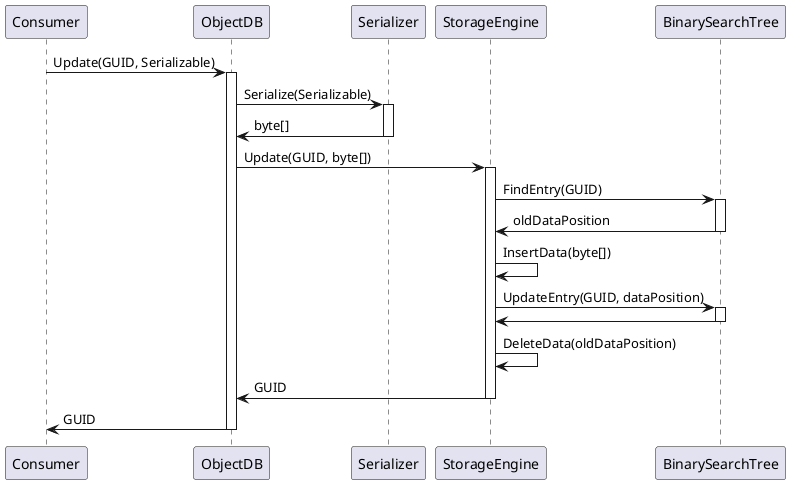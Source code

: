 @startuml
participant Consumer
participant ObjectDB
participant Serializer
participant StorageEngine
participant BinarySearchTree

Consumer -> ObjectDB ++: Update(GUID, Serializable)

ObjectDB  -> Serializer ++: Serialize(Serializable)
Serializer -> ObjectDB --: byte[]

ObjectDB -> StorageEngine ++: Update(GUID, byte[])

StorageEngine -> BinarySearchTree ++: FindEntry(GUID)
BinarySearchTree -> StorageEngine --: oldDataPosition

StorageEngine -> StorageEngine: InsertData(byte[])

StorageEngine -> BinarySearchTree ++: UpdateEntry(GUID, dataPosition)
BinarySearchTree -> StorageEngine --

StorageEngine -> StorageEngine: DeleteData(oldDataPosition)

StorageEngine -> ObjectDB --: GUID

ObjectDB -> Consumer --: GUID

@enduml
